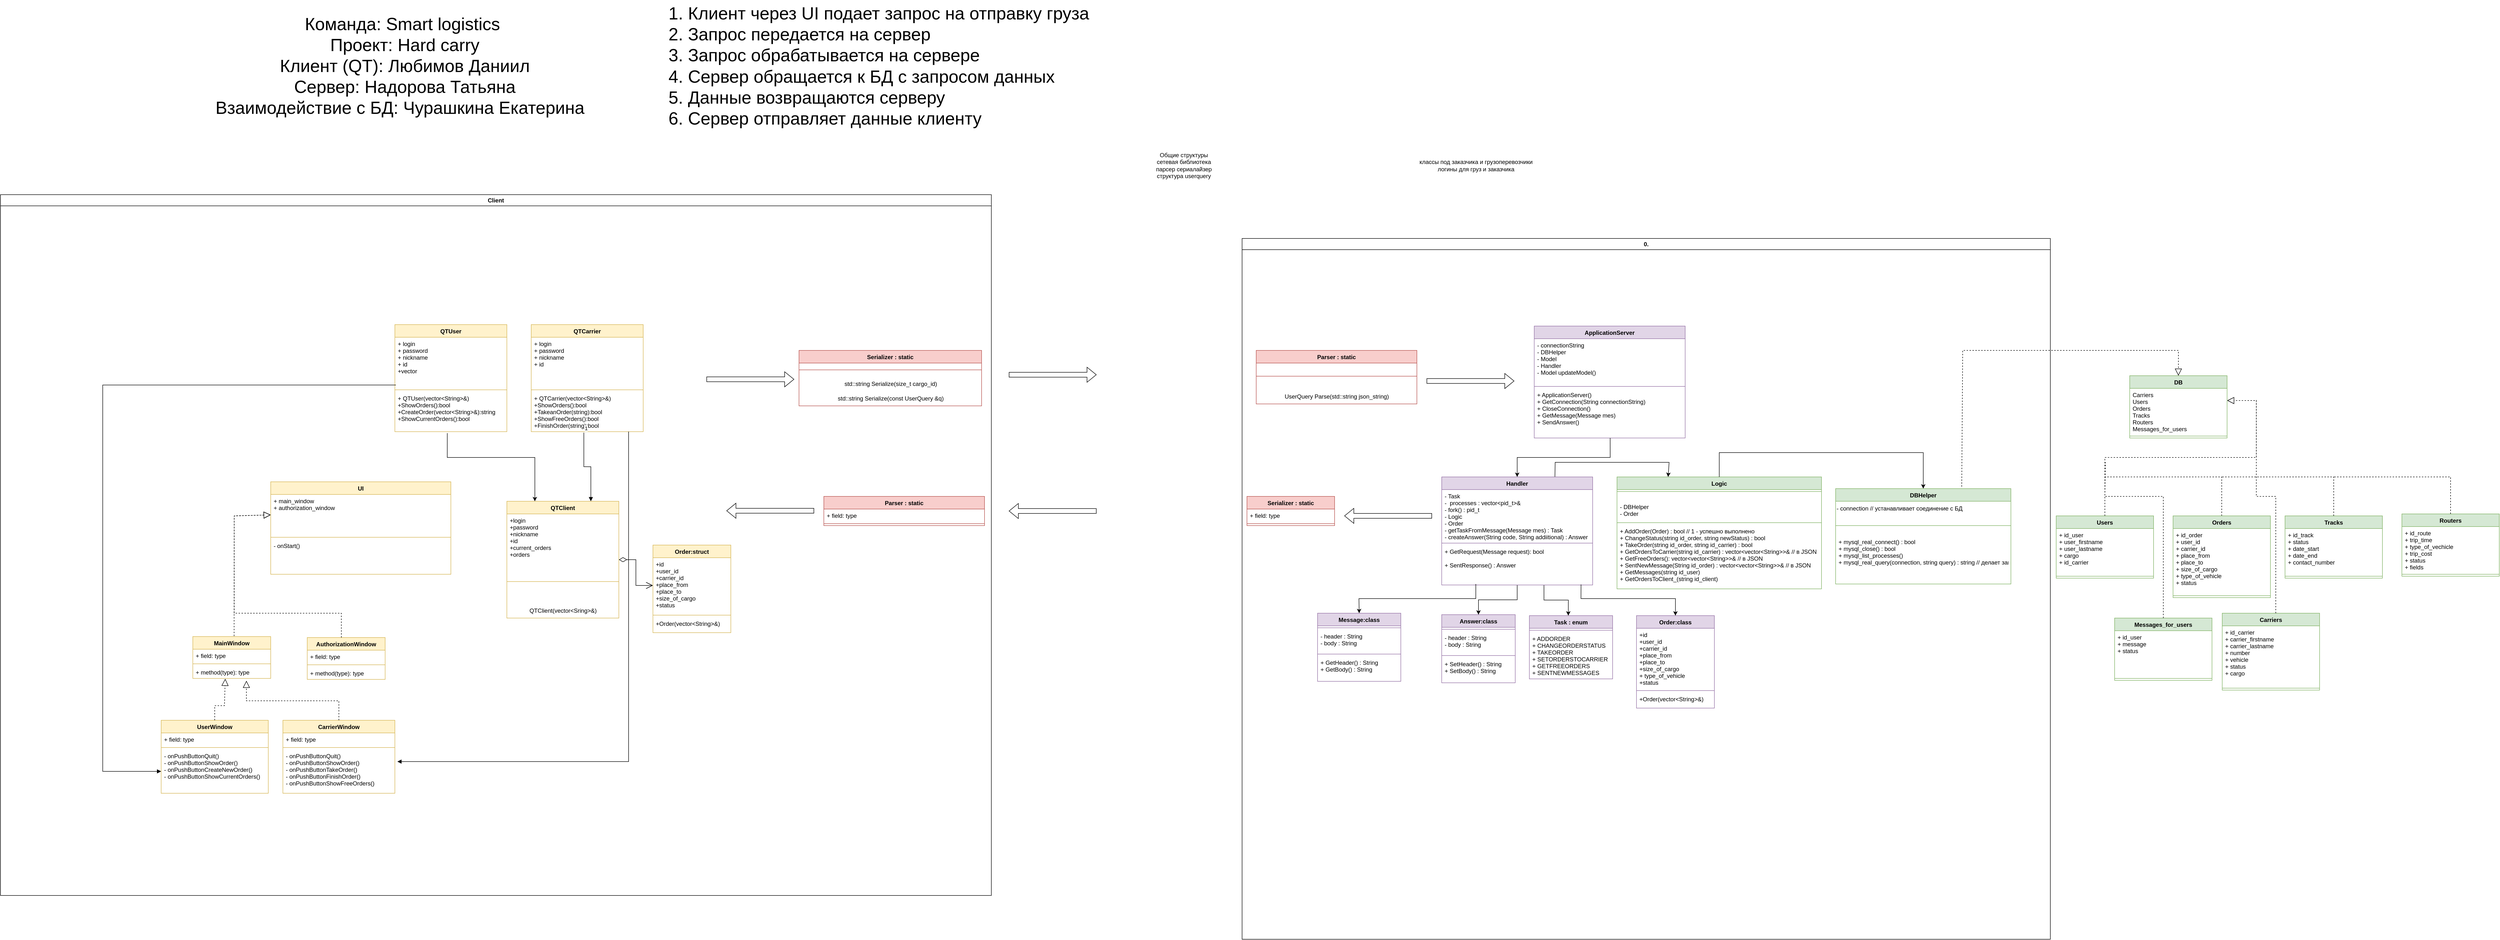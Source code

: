 <mxfile version="20.6.0" type="device"><diagram id="3Em-uCwm1cxGyuUDyQw5" name="Страница 1"><mxGraphModel dx="1348" dy="793" grid="1" gridSize="10" guides="1" tooltips="1" connect="1" arrows="1" fold="1" page="1" pageScale="1" pageWidth="4681" pageHeight="3300" math="0" shadow="0"><root><mxCell id="0"/><mxCell id="1" parent="0"/><mxCell id="DDmmLf9TrV-MXdiI_84k-3" value="Client" style="swimlane;whiteSpace=wrap;html=1;" parent="1" vertex="1"><mxGeometry x="90" y="1490" width="2035" height="1440" as="geometry"/></mxCell><mxCell id="DDmmLf9TrV-MXdiI_84k-41" value="Serializer : static" style="swimlane;fontStyle=1;align=center;verticalAlign=top;childLayout=stackLayout;horizontal=1;startSize=26;horizontalStack=0;resizeParent=1;resizeParentMax=0;resizeLast=0;collapsible=1;marginBottom=0;strokeColor=#b85450;fillColor=#f8cecc;" parent="DDmmLf9TrV-MXdiI_84k-3" vertex="1"><mxGeometry x="1640" y="320" width="375" height="114" as="geometry"/></mxCell><mxCell id="DDmmLf9TrV-MXdiI_84k-43" value="" style="line;strokeWidth=1;fillColor=none;align=left;verticalAlign=middle;spacingTop=-1;spacingLeft=3;spacingRight=3;rotatable=0;labelPosition=right;points=[];portConstraint=eastwest;strokeColor=inherit;" parent="DDmmLf9TrV-MXdiI_84k-41" vertex="1"><mxGeometry y="26" width="375" height="28" as="geometry"/></mxCell><mxCell id="B4XzfvshOYBKb18dKEcr-5" value="std::string Serialize(size_t cargo_id)" style="text;html=1;align=center;verticalAlign=middle;resizable=0;points=[];autosize=1;strokeColor=none;fillColor=none;" parent="DDmmLf9TrV-MXdiI_84k-41" vertex="1"><mxGeometry y="54" width="375" height="30" as="geometry"/></mxCell><mxCell id="B4XzfvshOYBKb18dKEcr-2" value="std::string Serialize(const UserQuery &amp;amp;q)" style="text;html=1;align=center;verticalAlign=middle;resizable=0;points=[];autosize=1;strokeColor=none;fillColor=none;" parent="DDmmLf9TrV-MXdiI_84k-41" vertex="1"><mxGeometry y="84" width="375" height="30" as="geometry"/></mxCell><mxCell id="DDmmLf9TrV-MXdiI_84k-45" value="Parser : static" style="swimlane;fontStyle=1;align=center;verticalAlign=top;childLayout=stackLayout;horizontal=1;startSize=26;horizontalStack=0;resizeParent=1;resizeParentMax=0;resizeLast=0;collapsible=1;marginBottom=0;strokeColor=#b85450;fillColor=#f8cecc;" parent="DDmmLf9TrV-MXdiI_84k-3" vertex="1"><mxGeometry x="1691" y="620" width="330" height="60" as="geometry"/></mxCell><mxCell id="DDmmLf9TrV-MXdiI_84k-46" value="+ field: type" style="text;strokeColor=none;fillColor=none;align=left;verticalAlign=top;spacingLeft=4;spacingRight=4;overflow=hidden;rotatable=0;points=[[0,0.5],[1,0.5]];portConstraint=eastwest;" parent="DDmmLf9TrV-MXdiI_84k-45" vertex="1"><mxGeometry y="26" width="330" height="26" as="geometry"/></mxCell><mxCell id="DDmmLf9TrV-MXdiI_84k-47" value="" style="line;strokeWidth=1;fillColor=none;align=left;verticalAlign=middle;spacingTop=-1;spacingLeft=3;spacingRight=3;rotatable=0;labelPosition=right;points=[];portConstraint=eastwest;strokeColor=inherit;" parent="DDmmLf9TrV-MXdiI_84k-45" vertex="1"><mxGeometry y="52" width="330" height="8" as="geometry"/></mxCell><mxCell id="DDmmLf9TrV-MXdiI_84k-55" value="UI" style="swimlane;fontStyle=1;align=center;verticalAlign=top;childLayout=stackLayout;horizontal=1;startSize=26;horizontalStack=0;resizeParent=1;resizeParentMax=0;resizeLast=0;collapsible=1;marginBottom=0;strokeColor=#d6b656;fillColor=#fff2cc;" parent="DDmmLf9TrV-MXdiI_84k-3" vertex="1"><mxGeometry x="555" y="590" width="370" height="190" as="geometry"/></mxCell><mxCell id="DDmmLf9TrV-MXdiI_84k-56" value="+ main_window&#xA;+ authorization_window" style="text;strokeColor=none;fillColor=none;align=left;verticalAlign=top;spacingLeft=4;spacingRight=4;overflow=hidden;rotatable=0;points=[[0,0.5],[1,0.5]];portConstraint=eastwest;" parent="DDmmLf9TrV-MXdiI_84k-55" vertex="1"><mxGeometry y="26" width="370" height="84" as="geometry"/></mxCell><mxCell id="DDmmLf9TrV-MXdiI_84k-57" value="" style="line;strokeWidth=1;fillColor=none;align=left;verticalAlign=middle;spacingTop=-1;spacingLeft=3;spacingRight=3;rotatable=0;labelPosition=right;points=[];portConstraint=eastwest;strokeColor=inherit;" parent="DDmmLf9TrV-MXdiI_84k-55" vertex="1"><mxGeometry y="110" width="370" height="8" as="geometry"/></mxCell><mxCell id="DDmmLf9TrV-MXdiI_84k-58" value="- onStart()" style="text;strokeColor=none;fillColor=none;align=left;verticalAlign=top;spacingLeft=4;spacingRight=4;overflow=hidden;rotatable=0;points=[[0,0.5],[1,0.5]];portConstraint=eastwest;" parent="DDmmLf9TrV-MXdiI_84k-55" vertex="1"><mxGeometry y="118" width="370" height="72" as="geometry"/></mxCell><mxCell id="DDmmLf9TrV-MXdiI_84k-59" value="MainWindow" style="swimlane;fontStyle=1;align=center;verticalAlign=top;childLayout=stackLayout;horizontal=1;startSize=26;horizontalStack=0;resizeParent=1;resizeParentMax=0;resizeLast=0;collapsible=1;marginBottom=0;strokeColor=#d6b656;fillColor=#fff2cc;" parent="DDmmLf9TrV-MXdiI_84k-3" vertex="1"><mxGeometry x="395" y="908" width="160" height="86" as="geometry"/></mxCell><mxCell id="DDmmLf9TrV-MXdiI_84k-60" value="+ field: type" style="text;strokeColor=none;fillColor=none;align=left;verticalAlign=top;spacingLeft=4;spacingRight=4;overflow=hidden;rotatable=0;points=[[0,0.5],[1,0.5]];portConstraint=eastwest;" parent="DDmmLf9TrV-MXdiI_84k-59" vertex="1"><mxGeometry y="26" width="160" height="26" as="geometry"/></mxCell><mxCell id="DDmmLf9TrV-MXdiI_84k-61" value="" style="line;strokeWidth=1;fillColor=none;align=left;verticalAlign=middle;spacingTop=-1;spacingLeft=3;spacingRight=3;rotatable=0;labelPosition=right;points=[];portConstraint=eastwest;strokeColor=inherit;" parent="DDmmLf9TrV-MXdiI_84k-59" vertex="1"><mxGeometry y="52" width="160" height="8" as="geometry"/></mxCell><mxCell id="DDmmLf9TrV-MXdiI_84k-62" value="+ method(type): type" style="text;strokeColor=none;fillColor=none;align=left;verticalAlign=top;spacingLeft=4;spacingRight=4;overflow=hidden;rotatable=0;points=[[0,0.5],[1,0.5]];portConstraint=eastwest;" parent="DDmmLf9TrV-MXdiI_84k-59" vertex="1"><mxGeometry y="60" width="160" height="26" as="geometry"/></mxCell><mxCell id="DDmmLf9TrV-MXdiI_84k-70" value="AuthorizationWindow" style="swimlane;fontStyle=1;align=center;verticalAlign=top;childLayout=stackLayout;horizontal=1;startSize=26;horizontalStack=0;resizeParent=1;resizeParentMax=0;resizeLast=0;collapsible=1;marginBottom=0;strokeColor=#d6b656;fillColor=#fff2cc;" parent="DDmmLf9TrV-MXdiI_84k-3" vertex="1"><mxGeometry x="630" y="910" width="160" height="86" as="geometry"/></mxCell><mxCell id="DDmmLf9TrV-MXdiI_84k-71" value="+ field: type" style="text;strokeColor=none;fillColor=none;align=left;verticalAlign=top;spacingLeft=4;spacingRight=4;overflow=hidden;rotatable=0;points=[[0,0.5],[1,0.5]];portConstraint=eastwest;" parent="DDmmLf9TrV-MXdiI_84k-70" vertex="1"><mxGeometry y="26" width="160" height="26" as="geometry"/></mxCell><mxCell id="DDmmLf9TrV-MXdiI_84k-72" value="" style="line;strokeWidth=1;fillColor=none;align=left;verticalAlign=middle;spacingTop=-1;spacingLeft=3;spacingRight=3;rotatable=0;labelPosition=right;points=[];portConstraint=eastwest;strokeColor=inherit;" parent="DDmmLf9TrV-MXdiI_84k-70" vertex="1"><mxGeometry y="52" width="160" height="8" as="geometry"/></mxCell><mxCell id="DDmmLf9TrV-MXdiI_84k-73" value="+ method(type): type" style="text;strokeColor=none;fillColor=none;align=left;verticalAlign=top;spacingLeft=4;spacingRight=4;overflow=hidden;rotatable=0;points=[[0,0.5],[1,0.5]];portConstraint=eastwest;" parent="DDmmLf9TrV-MXdiI_84k-70" vertex="1"><mxGeometry y="60" width="160" height="26" as="geometry"/></mxCell><mxCell id="DDmmLf9TrV-MXdiI_84k-75" value="" style="shape=flexArrow;endArrow=classic;html=1;rounded=0;" parent="DDmmLf9TrV-MXdiI_84k-3" edge="1"><mxGeometry width="50" height="50" relative="1" as="geometry"><mxPoint x="1450" y="379.41" as="sourcePoint"/><mxPoint x="1630" y="379.41" as="targetPoint"/></mxGeometry></mxCell><mxCell id="DDmmLf9TrV-MXdiI_84k-77" value="" style="shape=flexArrow;endArrow=classic;html=1;rounded=0;" parent="DDmmLf9TrV-MXdiI_84k-3" edge="1"><mxGeometry width="50" height="50" relative="1" as="geometry"><mxPoint x="1671" y="649.47" as="sourcePoint"/><mxPoint x="1491.0" y="649.47" as="targetPoint"/></mxGeometry></mxCell><mxCell id="DDmmLf9TrV-MXdiI_84k-124" value="" style="endArrow=block;dashed=1;endFill=0;endSize=12;html=1;rounded=0;fontSize=37;exitX=0.53;exitY=-0.011;exitDx=0;exitDy=0;entryX=0;entryY=0.5;entryDx=0;entryDy=0;exitPerimeter=0;" parent="DDmmLf9TrV-MXdiI_84k-3" source="DDmmLf9TrV-MXdiI_84k-59" target="DDmmLf9TrV-MXdiI_84k-56" edge="1"><mxGeometry width="160" relative="1" as="geometry"><mxPoint x="450" y="850" as="sourcePoint"/><mxPoint x="610" y="850" as="targetPoint"/><Array as="points"><mxPoint x="480" y="660"/></Array></mxGeometry></mxCell><mxCell id="DDmmLf9TrV-MXdiI_84k-125" value="" style="endArrow=block;dashed=1;endFill=0;endSize=12;html=1;rounded=0;fontSize=37;exitX=0.438;exitY=0;exitDx=0;exitDy=0;entryX=0;entryY=0.5;entryDx=0;entryDy=0;exitPerimeter=0;" parent="DDmmLf9TrV-MXdiI_84k-3" source="DDmmLf9TrV-MXdiI_84k-70" target="DDmmLf9TrV-MXdiI_84k-56" edge="1"><mxGeometry width="160" relative="1" as="geometry"><mxPoint x="690" y="890" as="sourcePoint"/><mxPoint x="550" y="640" as="targetPoint"/><Array as="points"><mxPoint x="700" y="860"/><mxPoint x="480" y="860"/><mxPoint x="480" y="660"/></Array></mxGeometry></mxCell><mxCell id="Ba4Oi_k4B0D8KIoH9NML-5" value="Order:struct" style="swimlane;fontStyle=1;align=center;verticalAlign=top;childLayout=stackLayout;horizontal=1;startSize=26;horizontalStack=0;resizeParent=1;resizeParentMax=0;resizeLast=0;collapsible=1;marginBottom=0;fillColor=#fff2cc;strokeColor=#d6b656;" parent="DDmmLf9TrV-MXdiI_84k-3" vertex="1"><mxGeometry x="1340" y="720" width="160" height="180" as="geometry"/></mxCell><mxCell id="Ba4Oi_k4B0D8KIoH9NML-6" value="+id&#xA;+user_id&#xA;+carrier_id&#xA;+place_from&#xA;+place_to&#xA;+size_of_cargo&#xA;+status" style="text;strokeColor=none;fillColor=none;align=left;verticalAlign=top;spacingLeft=4;spacingRight=4;overflow=hidden;rotatable=0;points=[[0,0.5],[1,0.5]];portConstraint=eastwest;" parent="Ba4Oi_k4B0D8KIoH9NML-5" vertex="1"><mxGeometry y="26" width="160" height="114" as="geometry"/></mxCell><mxCell id="Ba4Oi_k4B0D8KIoH9NML-7" value="" style="line;strokeWidth=1;fillColor=none;align=left;verticalAlign=middle;spacingTop=-1;spacingLeft=3;spacingRight=3;rotatable=0;labelPosition=right;points=[];portConstraint=eastwest;strokeColor=inherit;" parent="Ba4Oi_k4B0D8KIoH9NML-5" vertex="1"><mxGeometry y="140" width="160" height="8" as="geometry"/></mxCell><mxCell id="Ba4Oi_k4B0D8KIoH9NML-8" value="+Order(vector&lt;String&gt;&amp;)" style="text;strokeColor=none;fillColor=none;align=left;verticalAlign=top;spacingLeft=4;spacingRight=4;overflow=hidden;rotatable=0;points=[[0,0.5],[1,0.5]];portConstraint=eastwest;" parent="Ba4Oi_k4B0D8KIoH9NML-5" vertex="1"><mxGeometry y="148" width="160" height="32" as="geometry"/></mxCell><mxCell id="Ba4Oi_k4B0D8KIoH9NML-39" value="QTUser" style="swimlane;fontStyle=1;align=center;verticalAlign=top;childLayout=stackLayout;horizontal=1;startSize=26;horizontalStack=0;resizeParent=1;resizeParentMax=0;resizeLast=0;collapsible=1;marginBottom=0;fillColor=#fff2cc;strokeColor=#d6b656;" parent="DDmmLf9TrV-MXdiI_84k-3" vertex="1"><mxGeometry x="810" y="267" width="230" height="220" as="geometry"/></mxCell><mxCell id="Ba4Oi_k4B0D8KIoH9NML-40" value="+ login&#xA;+ password&#xA;+ nickname&#xA;+ id&#xA;+vector" style="text;strokeColor=none;fillColor=none;align=left;verticalAlign=top;spacingLeft=4;spacingRight=4;overflow=hidden;rotatable=0;points=[[0,0.5],[1,0.5]];portConstraint=eastwest;" parent="Ba4Oi_k4B0D8KIoH9NML-39" vertex="1"><mxGeometry y="26" width="230" height="104" as="geometry"/></mxCell><mxCell id="Ba4Oi_k4B0D8KIoH9NML-41" value="" style="line;strokeWidth=1;fillColor=none;align=left;verticalAlign=middle;spacingTop=-1;spacingLeft=3;spacingRight=3;rotatable=0;labelPosition=right;points=[];portConstraint=eastwest;strokeColor=inherit;" parent="Ba4Oi_k4B0D8KIoH9NML-39" vertex="1"><mxGeometry y="130" width="230" height="8" as="geometry"/></mxCell><mxCell id="Ba4Oi_k4B0D8KIoH9NML-42" value="+ QTUser(vector&lt;String&gt;&amp;)&#xA;+ShowOrders():bool&#xA;+CreateOrder(vector&lt;String&gt;&amp;):string&#xA;+ShowCurrentOrders():bool" style="text;strokeColor=none;fillColor=none;align=left;verticalAlign=top;spacingLeft=4;spacingRight=4;overflow=hidden;rotatable=0;points=[[0,0.5],[1,0.5]];portConstraint=eastwest;" parent="Ba4Oi_k4B0D8KIoH9NML-39" vertex="1"><mxGeometry y="138" width="230" height="82" as="geometry"/></mxCell><mxCell id="Ba4Oi_k4B0D8KIoH9NML-43" value="QTCarrier" style="swimlane;fontStyle=1;align=center;verticalAlign=top;childLayout=stackLayout;horizontal=1;startSize=26;horizontalStack=0;resizeParent=1;resizeParentMax=0;resizeLast=0;collapsible=1;marginBottom=0;fillColor=#fff2cc;strokeColor=#d6b656;" parent="DDmmLf9TrV-MXdiI_84k-3" vertex="1"><mxGeometry x="1090" y="267" width="230" height="220" as="geometry"/></mxCell><mxCell id="Ba4Oi_k4B0D8KIoH9NML-44" value="+ login&#xA;+ password&#xA;+ nickname&#xA;+ id" style="text;strokeColor=none;fillColor=none;align=left;verticalAlign=top;spacingLeft=4;spacingRight=4;overflow=hidden;rotatable=0;points=[[0,0.5],[1,0.5]];portConstraint=eastwest;" parent="Ba4Oi_k4B0D8KIoH9NML-43" vertex="1"><mxGeometry y="26" width="230" height="104" as="geometry"/></mxCell><mxCell id="Ba4Oi_k4B0D8KIoH9NML-45" value="" style="line;strokeWidth=1;fillColor=none;align=left;verticalAlign=middle;spacingTop=-1;spacingLeft=3;spacingRight=3;rotatable=0;labelPosition=right;points=[];portConstraint=eastwest;strokeColor=inherit;" parent="Ba4Oi_k4B0D8KIoH9NML-43" vertex="1"><mxGeometry y="130" width="230" height="8" as="geometry"/></mxCell><mxCell id="Ba4Oi_k4B0D8KIoH9NML-46" value="+ QTCarrier(vector&lt;String&gt;&amp;)&#xA;+ShowOrders():bool&#xA;+TakeanOrder(string):bool&#xA;+ShowFreeOrders():bool&#xA;+FinishOrder(string):bool" style="text;strokeColor=none;fillColor=none;align=left;verticalAlign=top;spacingLeft=4;spacingRight=4;overflow=hidden;rotatable=0;points=[[0,0.5],[1,0.5]];portConstraint=eastwest;" parent="Ba4Oi_k4B0D8KIoH9NML-43" vertex="1"><mxGeometry y="138" width="230" height="82" as="geometry"/></mxCell><mxCell id="DDmmLf9TrV-MXdiI_84k-66" value="UserWindow" style="swimlane;fontStyle=1;align=center;verticalAlign=top;childLayout=stackLayout;horizontal=1;startSize=26;horizontalStack=0;resizeParent=1;resizeParentMax=0;resizeLast=0;collapsible=1;marginBottom=0;strokeColor=#d6b656;fillColor=#fff2cc;" parent="DDmmLf9TrV-MXdiI_84k-3" vertex="1"><mxGeometry x="330" y="1080" width="220" height="150" as="geometry"/></mxCell><mxCell id="DDmmLf9TrV-MXdiI_84k-67" value="+ field: type" style="text;strokeColor=none;fillColor=none;align=left;verticalAlign=top;spacingLeft=4;spacingRight=4;overflow=hidden;rotatable=0;points=[[0,0.5],[1,0.5]];portConstraint=eastwest;" parent="DDmmLf9TrV-MXdiI_84k-66" vertex="1"><mxGeometry y="26" width="220" height="26" as="geometry"/></mxCell><mxCell id="DDmmLf9TrV-MXdiI_84k-68" value="" style="line;strokeWidth=1;fillColor=none;align=left;verticalAlign=middle;spacingTop=-1;spacingLeft=3;spacingRight=3;rotatable=0;labelPosition=right;points=[];portConstraint=eastwest;strokeColor=inherit;" parent="DDmmLf9TrV-MXdiI_84k-66" vertex="1"><mxGeometry y="52" width="220" height="8" as="geometry"/></mxCell><mxCell id="DDmmLf9TrV-MXdiI_84k-69" value="- onPushButtonQuit()&#xA;- onPushButtonShowOrder()&#xA;- onPushButtonCreateNewOrder()&#xA;- onPushButtonShowCurrentOrders()" style="text;strokeColor=none;fillColor=none;align=left;verticalAlign=top;spacingLeft=4;spacingRight=4;overflow=hidden;rotatable=0;points=[[0,0.5],[1,0.5]];portConstraint=eastwest;" parent="DDmmLf9TrV-MXdiI_84k-66" vertex="1"><mxGeometry y="60" width="220" height="90" as="geometry"/></mxCell><mxCell id="Ba4Oi_k4B0D8KIoH9NML-48" value="CarrierWindow" style="swimlane;fontStyle=1;align=center;verticalAlign=top;childLayout=stackLayout;horizontal=1;startSize=26;horizontalStack=0;resizeParent=1;resizeParentMax=0;resizeLast=0;collapsible=1;marginBottom=0;strokeColor=#d6b656;fillColor=#fff2cc;" parent="DDmmLf9TrV-MXdiI_84k-3" vertex="1"><mxGeometry x="580" y="1080" width="230" height="150" as="geometry"/></mxCell><mxCell id="Ba4Oi_k4B0D8KIoH9NML-49" value="+ field: type" style="text;strokeColor=none;fillColor=none;align=left;verticalAlign=top;spacingLeft=4;spacingRight=4;overflow=hidden;rotatable=0;points=[[0,0.5],[1,0.5]];portConstraint=eastwest;" parent="Ba4Oi_k4B0D8KIoH9NML-48" vertex="1"><mxGeometry y="26" width="230" height="26" as="geometry"/></mxCell><mxCell id="Ba4Oi_k4B0D8KIoH9NML-50" value="" style="line;strokeWidth=1;fillColor=none;align=left;verticalAlign=middle;spacingTop=-1;spacingLeft=3;spacingRight=3;rotatable=0;labelPosition=right;points=[];portConstraint=eastwest;strokeColor=inherit;" parent="Ba4Oi_k4B0D8KIoH9NML-48" vertex="1"><mxGeometry y="52" width="230" height="8" as="geometry"/></mxCell><mxCell id="Ba4Oi_k4B0D8KIoH9NML-51" value="- onPushButtonQuit()&#xA;- onPushButtonShowOrder()&#xA;- onPushButtonTakeOrder()&#xA;- onPushButtonFinishOrder()&#xA;- onPushButtonShowFreeOrders()" style="text;strokeColor=none;fillColor=none;align=left;verticalAlign=top;spacingLeft=4;spacingRight=4;overflow=hidden;rotatable=0;points=[[0,0.5],[1,0.5]];portConstraint=eastwest;" parent="Ba4Oi_k4B0D8KIoH9NML-48" vertex="1"><mxGeometry y="60" width="230" height="90" as="geometry"/></mxCell><mxCell id="Ba4Oi_k4B0D8KIoH9NML-1" value="QTClient" style="swimlane;fontStyle=1;align=center;verticalAlign=top;childLayout=stackLayout;horizontal=1;startSize=26;horizontalStack=0;resizeParent=1;resizeParentMax=0;resizeLast=0;collapsible=1;marginBottom=0;fillColor=#fff2cc;strokeColor=#d6b656;" parent="DDmmLf9TrV-MXdiI_84k-3" vertex="1"><mxGeometry x="1040" y="630" width="230" height="240" as="geometry"/></mxCell><mxCell id="Ba4Oi_k4B0D8KIoH9NML-2" value="+login&#xA;+password&#xA;+nickname&#xA;+id&#xA;+current_orders&#xA;+orders" style="text;strokeColor=none;fillColor=none;align=left;verticalAlign=top;spacingLeft=4;spacingRight=4;overflow=hidden;rotatable=0;points=[[0,0.5],[1,0.5]];portConstraint=eastwest;" parent="Ba4Oi_k4B0D8KIoH9NML-1" vertex="1"><mxGeometry y="26" width="230" height="94" as="geometry"/></mxCell><mxCell id="Ba4Oi_k4B0D8KIoH9NML-3" value="" style="line;strokeWidth=1;fillColor=none;align=left;verticalAlign=middle;spacingTop=-1;spacingLeft=3;spacingRight=3;rotatable=0;labelPosition=right;points=[];portConstraint=eastwest;strokeColor=inherit;" parent="Ba4Oi_k4B0D8KIoH9NML-1" vertex="1"><mxGeometry y="120" width="230" height="90" as="geometry"/></mxCell><mxCell id="Ba4Oi_k4B0D8KIoH9NML-10" value="QTClient(vector&amp;lt;Sring&amp;gt;&amp;amp;)" style="text;html=1;align=center;verticalAlign=middle;resizable=0;points=[];autosize=1;strokeColor=none;fillColor=none;" parent="Ba4Oi_k4B0D8KIoH9NML-1" vertex="1"><mxGeometry y="210" width="230" height="30" as="geometry"/></mxCell><mxCell id="Ba4Oi_k4B0D8KIoH9NML-53" value="" style="endArrow=block;dashed=1;endFill=0;endSize=12;html=1;rounded=0;exitX=0.5;exitY=0;exitDx=0;exitDy=0;entryX=0.688;entryY=1.183;entryDx=0;entryDy=0;entryPerimeter=0;" parent="DDmmLf9TrV-MXdiI_84k-3" source="Ba4Oi_k4B0D8KIoH9NML-48" target="DDmmLf9TrV-MXdiI_84k-62" edge="1"><mxGeometry width="160" relative="1" as="geometry"><mxPoint x="790" y="940" as="sourcePoint"/><mxPoint x="440" y="1040" as="targetPoint"/><Array as="points"><mxPoint x="695" y="1040"/><mxPoint x="505" y="1040"/></Array></mxGeometry></mxCell><mxCell id="Ba4Oi_k4B0D8KIoH9NML-58" style="edgeStyle=orthogonalEdgeStyle;rounded=0;orthogonalLoop=1;jettySize=auto;html=1;entryX=0.25;entryY=0;entryDx=0;entryDy=0;exitX=0.468;exitY=1.036;exitDx=0;exitDy=0;exitPerimeter=0;" parent="DDmmLf9TrV-MXdiI_84k-3" source="Ba4Oi_k4B0D8KIoH9NML-42" target="Ba4Oi_k4B0D8KIoH9NML-1" edge="1"><mxGeometry relative="1" as="geometry"><Array as="points"><mxPoint x="918" y="540"/><mxPoint x="1098" y="540"/></Array></mxGeometry></mxCell><mxCell id="Ba4Oi_k4B0D8KIoH9NML-56" value="" style="endArrow=block;endFill=1;html=1;edgeStyle=orthogonalEdgeStyle;align=left;verticalAlign=top;rounded=0;exitX=0.47;exitY=1.024;exitDx=0;exitDy=0;exitPerimeter=0;entryX=0.75;entryY=0;entryDx=0;entryDy=0;" parent="DDmmLf9TrV-MXdiI_84k-3" source="Ba4Oi_k4B0D8KIoH9NML-46" target="Ba4Oi_k4B0D8KIoH9NML-1" edge="1"><mxGeometry x="-1" relative="1" as="geometry"><mxPoint x="1210" y="550" as="sourcePoint"/><mxPoint x="1370" y="550" as="targetPoint"/><Array as="points"><mxPoint x="1198" y="559"/><mxPoint x="1212" y="559"/></Array></mxGeometry></mxCell><mxCell id="Ba4Oi_k4B0D8KIoH9NML-57" value="1" style="edgeLabel;resizable=0;html=1;align=left;verticalAlign=bottom;" parent="Ba4Oi_k4B0D8KIoH9NML-56" connectable="0" vertex="1"><mxGeometry x="-1" relative="1" as="geometry"/></mxCell><mxCell id="Ba4Oi_k4B0D8KIoH9NML-59" value="" style="endArrow=open;html=1;endSize=12;startArrow=diamondThin;startSize=14;startFill=0;edgeStyle=orthogonalEdgeStyle;align=left;verticalAlign=bottom;rounded=0;exitX=1;exitY=0.5;exitDx=0;exitDy=0;entryX=0;entryY=0.5;entryDx=0;entryDy=0;" parent="DDmmLf9TrV-MXdiI_84k-3" source="Ba4Oi_k4B0D8KIoH9NML-1" target="Ba4Oi_k4B0D8KIoH9NML-6" edge="1"><mxGeometry x="-1" y="3" relative="1" as="geometry"><mxPoint x="870" y="870" as="sourcePoint"/><mxPoint x="1030" y="870" as="targetPoint"/></mxGeometry></mxCell><mxCell id="Ba4Oi_k4B0D8KIoH9NML-52" value="" style="endArrow=block;dashed=1;endFill=0;endSize=12;html=1;rounded=0;exitX=0.5;exitY=0;exitDx=0;exitDy=0;entryX=0.416;entryY=1.028;entryDx=0;entryDy=0;entryPerimeter=0;" parent="DDmmLf9TrV-MXdiI_84k-3" source="DDmmLf9TrV-MXdiI_84k-66" target="DDmmLf9TrV-MXdiI_84k-62" edge="1"><mxGeometry width="160" relative="1" as="geometry"><mxPoint x="780" y="1010" as="sourcePoint"/><mxPoint x="430" y="1070" as="targetPoint"/><Array as="points"><mxPoint x="440" y="1050"/><mxPoint x="460" y="1050"/></Array></mxGeometry></mxCell><mxCell id="Ba4Oi_k4B0D8KIoH9NML-64" value="" style="endArrow=block;endFill=1;html=1;edgeStyle=orthogonalEdgeStyle;align=left;verticalAlign=top;rounded=0;exitX=0.009;exitY=0.943;exitDx=0;exitDy=0;exitPerimeter=0;entryX=0;entryY=0.5;entryDx=0;entryDy=0;" parent="DDmmLf9TrV-MXdiI_84k-3" source="Ba4Oi_k4B0D8KIoH9NML-40" target="DDmmLf9TrV-MXdiI_84k-69" edge="1"><mxGeometry x="-1" relative="1" as="geometry"><mxPoint x="800" y="780" as="sourcePoint"/><mxPoint x="960" y="780" as="targetPoint"/><Array as="points"><mxPoint x="210" y="391"/><mxPoint x="210" y="1185"/></Array></mxGeometry></mxCell><mxCell id="Ba4Oi_k4B0D8KIoH9NML-68" value="" style="endArrow=block;endFill=1;html=1;edgeStyle=orthogonalEdgeStyle;align=left;verticalAlign=top;rounded=0;entryX=1.022;entryY=0.277;entryDx=0;entryDy=0;entryPerimeter=0;" parent="DDmmLf9TrV-MXdiI_84k-3" source="Ba4Oi_k4B0D8KIoH9NML-46" target="Ba4Oi_k4B0D8KIoH9NML-51" edge="1"><mxGeometry x="-1" relative="1" as="geometry"><mxPoint x="800" y="780" as="sourcePoint"/><mxPoint x="960" y="780" as="targetPoint"/><Array as="points"><mxPoint x="1290" y="1165"/></Array></mxGeometry></mxCell><mxCell id="DDmmLf9TrV-MXdiI_84k-12" value="" style="shape=flexArrow;endArrow=classic;html=1;rounded=0;" parent="1" edge="1"><mxGeometry width="50" height="50" relative="1" as="geometry"><mxPoint x="2161" y="1860" as="sourcePoint"/><mxPoint x="2341" y="1860" as="targetPoint"/></mxGeometry></mxCell><mxCell id="DDmmLf9TrV-MXdiI_84k-13" value="" style="shape=flexArrow;endArrow=classic;html=1;rounded=0;" parent="1" edge="1"><mxGeometry width="50" height="50" relative="1" as="geometry"><mxPoint x="2341.0" y="2140" as="sourcePoint"/><mxPoint x="2161" y="2140" as="targetPoint"/></mxGeometry></mxCell><mxCell id="DDmmLf9TrV-MXdiI_84k-78" value="&lt;div style=&quot;&quot;&gt;&lt;span style=&quot;background-color: initial;&quot;&gt;&lt;font style=&quot;font-size: 36px;&quot;&gt;Команда: Smart logistics&amp;nbsp;&lt;/font&gt;&lt;/span&gt;&lt;/div&gt;&lt;div style=&quot;&quot;&gt;&lt;span style=&quot;background-color: initial;&quot;&gt;&lt;font style=&quot;font-size: 36px;&quot;&gt;Проект: Hard carry&lt;/font&gt;&lt;/span&gt;&lt;/div&gt;&lt;div style=&quot;&quot;&gt;&lt;span style=&quot;background-color: initial;&quot;&gt;&lt;font style=&quot;font-size: 36px;&quot;&gt;Клиент (QT): Любимов Даниил&lt;/font&gt;&lt;/span&gt;&lt;/div&gt;&lt;div style=&quot;&quot;&gt;&lt;span style=&quot;background-color: initial;&quot;&gt;&lt;font style=&quot;font-size: 36px;&quot;&gt;Сервер: Надорова Татьяна&lt;/font&gt;&lt;/span&gt;&lt;/div&gt;&lt;div style=&quot;&quot;&gt;&lt;span style=&quot;background-color: initial;&quot;&gt;&lt;font style=&quot;font-size: 36px;&quot;&gt;Взаимодействие с БД: Чурашкина Екатерина&amp;nbsp;&amp;nbsp;&lt;/font&gt;&lt;/span&gt;&lt;/div&gt;" style="text;html=1;align=center;verticalAlign=middle;resizable=0;points=[];autosize=1;strokeColor=none;fillColor=none;" parent="1" vertex="1"><mxGeometry x="520" y="1110" width="800" height="230" as="geometry"/></mxCell><mxCell id="DDmmLf9TrV-MXdiI_84k-79" value="1. Клиент через UI подает запрос на отправку груза&lt;br&gt;2. Запрос передается на сервер&lt;br&gt;3. Запрос обрабатывается на сервере&lt;br&gt;4. Сервер обращается к БД с запросом данных&lt;br&gt;5. Данные возвращаются серверу&lt;br&gt;6. Сервер отправляет данные клиенту&lt;br&gt;" style="text;html=1;align=left;verticalAlign=middle;resizable=0;points=[];autosize=1;strokeColor=none;fillColor=none;fontSize=36;" parent="1" vertex="1"><mxGeometry x="1460" y="1090" width="890" height="270" as="geometry"/></mxCell><mxCell id="DDmmLf9TrV-MXdiI_84k-105" value="" style="endArrow=none;dashed=1;endFill=0;endSize=12;html=1;rounded=0;fontSize=37;exitX=0.5;exitY=0;exitDx=0;exitDy=0;" parent="1" source="DDmmLf9TrV-MXdiI_84k-91" edge="1"><mxGeometry width="160" relative="1" as="geometry"><mxPoint x="4452" y="2210" as="sourcePoint"/><mxPoint x="4412" y="2070" as="targetPoint"/><Array as="points"><mxPoint x="4652" y="2070"/></Array></mxGeometry></mxCell><mxCell id="DDmmLf9TrV-MXdiI_84k-91" value="Orders" style="swimlane;fontStyle=1;align=center;verticalAlign=top;childLayout=stackLayout;horizontal=1;startSize=26;horizontalStack=0;resizeParent=1;resizeParentMax=0;resizeLast=0;collapsible=1;marginBottom=0;strokeColor=#82b366;fillColor=#d5e8d4;" parent="1" vertex="1"><mxGeometry x="4552" y="2150" width="200" height="168" as="geometry"/></mxCell><mxCell id="DDmmLf9TrV-MXdiI_84k-92" value="+ id_order&#xA;+ user_id&#xA;+ carrier_id&#xA;+ place_from&#xA;+ place_to&#xA;+ size_of_cargo&#xA;+ type_of_vehicle&#xA;+ status" style="text;strokeColor=none;fillColor=none;align=left;verticalAlign=top;spacingLeft=4;spacingRight=4;overflow=hidden;rotatable=0;points=[[0,0.5],[1,0.5]];portConstraint=eastwest;" parent="DDmmLf9TrV-MXdiI_84k-91" vertex="1"><mxGeometry y="26" width="200" height="134" as="geometry"/></mxCell><mxCell id="DDmmLf9TrV-MXdiI_84k-93" value="" style="line;strokeWidth=1;fillColor=none;align=left;verticalAlign=middle;spacingTop=-1;spacingLeft=3;spacingRight=3;rotatable=0;labelPosition=right;points=[];portConstraint=eastwest;strokeColor=inherit;" parent="DDmmLf9TrV-MXdiI_84k-91" vertex="1"><mxGeometry y="160" width="200" height="8" as="geometry"/></mxCell><mxCell id="DDmmLf9TrV-MXdiI_84k-118" value="Users" style="swimlane;fontStyle=1;align=center;verticalAlign=top;childLayout=stackLayout;horizontal=1;startSize=26;horizontalStack=0;resizeParent=1;resizeParentMax=0;resizeLast=0;collapsible=1;marginBottom=0;strokeColor=#82b366;fillColor=#d5e8d4;" parent="1" vertex="1"><mxGeometry x="4312" y="2150" width="200" height="128" as="geometry"/></mxCell><mxCell id="DDmmLf9TrV-MXdiI_84k-119" value="+ id_user&#xA;+ user_firstname&#xA;+ user_lastname&#xA;+ cargo&#xA;+ id_carrier" style="text;strokeColor=none;fillColor=none;align=left;verticalAlign=top;spacingLeft=4;spacingRight=4;overflow=hidden;rotatable=0;points=[[0,0.5],[1,0.5]];portConstraint=eastwest;" parent="DDmmLf9TrV-MXdiI_84k-118" vertex="1"><mxGeometry y="26" width="200" height="94" as="geometry"/></mxCell><mxCell id="DDmmLf9TrV-MXdiI_84k-120" value="" style="line;strokeWidth=1;fillColor=none;align=left;verticalAlign=middle;spacingTop=-1;spacingLeft=3;spacingRight=3;rotatable=0;labelPosition=right;points=[];portConstraint=eastwest;strokeColor=inherit;" parent="DDmmLf9TrV-MXdiI_84k-118" vertex="1"><mxGeometry y="120" width="200" height="8" as="geometry"/></mxCell><mxCell id="DDmmLf9TrV-MXdiI_84k-122" value="" style="endArrow=none;dashed=1;endFill=0;endSize=12;html=1;rounded=0;fontSize=37;exitX=0.5;exitY=0;exitDx=0;exitDy=0;" parent="1" source="DDmmLf9TrV-MXdiI_84k-118" edge="1"><mxGeometry width="160" relative="1" as="geometry"><mxPoint x="4942" y="2290" as="sourcePoint"/><mxPoint x="4723" y="1910" as="targetPoint"/><Array as="points"><mxPoint x="4412" y="2030"/><mxPoint x="4723" y="2030"/><mxPoint x="4723" y="1910"/></Array></mxGeometry></mxCell><mxCell id="MhGGvnPL9tNHq2waXS91-7" value="&lt;span style=&quot;color: rgba(0, 0, 0, 0); font-family: monospace; font-size: 0px; text-align: start; background-color: rgb(248, 249, 250);&quot;&gt;%3CmxGraphModel%3E%3Croot%3E%3CmxCell%20id%3D%220%22%2F%3E%3CmxCell%20id%3D%221%22%20parent%3D%220%22%2F%3E%3CmxCell%20id%3D%222%22%20value%3D%22Users%22%20style%3D%22swimlane%3BfontStyle%3D1%3Balign%3Dcenter%3BverticalAlign%3Dtop%3BchildLayout%3DstackLayout%3Bhorizontal%3D1%3BstartSize%3D26%3BhorizontalStack%3D0%3BresizeParent%3D1%3BresizeParentMax%3D0%3BresizeLast%3D0%3Bcollapsible%3D1%3BmarginBottom%3D0%3BstrokeColor%3D%2382b366%3BfillColor%3D%23d5e8d4%3B%22%20vertex%3D%221%22%20parent%3D%221%22%3E%3CmxGeometry%20x%3D%223850%22%20y%3D%222150%22%20width%3D%22200%22%20height%3D%22128%22%20as%3D%22geometry%22%2F%3E%3C%2FmxCell%3E%3CmxCell%20id%3D%223%22%20value%3D%22%2B%20id_user%26%2310%3B%2B%20user_firstname%26%2310%3B%2B%20user_lastname%26%2310%3B%2B%20cargo%26%2310%3B%2B%20id_carrier%22%20style%3D%22text%3BstrokeColor%3Dnone%3BfillColor%3Dnone%3Balign%3Dleft%3BverticalAlign%3Dtop%3BspacingLeft%3D4%3BspacingRight%3D4%3Boverflow%3Dhidden%3Brotatable%3D0%3Bpoints%3D%5B%5B0%2C0.5%5D%2C%5B1%2C0.5%5D%5D%3BportConstraint%3Deastwest%3B%22%20vertex%3D%221%22%20parent%3D%222%22%3E%3CmxGeometry%20y%3D%2226%22%20width%3D%22200%22%20height%3D%2294%22%20as%3D%22geometry%22%2F%3E%3C%2FmxCell%3E%3CmxCell%20id%3D%224%22%20value%3D%22%22%20style%3D%22line%3BstrokeWidth%3D1%3BfillColor%3Dnone%3Balign%3Dleft%3BverticalAlign%3Dmiddle%3BspacingTop%3D-1%3BspacingLeft%3D3%3BspacingRight%3D3%3Brotatable%3D0%3BlabelPosition%3Dright%3Bpoints%3D%5B%5D%3BportConstraint%3Deastwest%3BstrokeColor%3Dinherit%3B%22%20vertex%3D%221%22%20parent%3D%222%22%3E%3CmxGeometry%20y%3D%22120%22%20width%3D%22200%22%20height%3D%228%22%20as%3D%22geometry%22%2F%3E%3C%2FmxCell%3E%3C%2Froot%3E%3C%2FmxGraphModel%3E&lt;/span&gt;" style="edgeLabel;html=1;align=center;verticalAlign=middle;resizable=0;points=[];" parent="DDmmLf9TrV-MXdiI_84k-122" connectable="0" vertex="1"><mxGeometry x="-0.603" y="2" relative="1" as="geometry"><mxPoint as="offset"/></mxGeometry></mxCell><mxCell id="xYBH4E-LSeMjSys0Jyrl-2" value="Общие структуры&lt;br&gt;сетевая библиотека&lt;br&gt;парсер сериалайзер&lt;br&gt;структура userquery" style="text;html=1;align=center;verticalAlign=middle;resizable=0;points=[];autosize=1;strokeColor=none;fillColor=none;" parent="1" vertex="1"><mxGeometry x="2450" y="1395" width="140" height="70" as="geometry"/></mxCell><mxCell id="xYBH4E-LSeMjSys0Jyrl-3" value="классы под заказчика и грузоперевозчики&lt;br&gt;логины для груз и заказчика&lt;br&gt;" style="text;html=1;align=center;verticalAlign=middle;resizable=0;points=[];autosize=1;strokeColor=none;fillColor=none;" parent="1" vertex="1"><mxGeometry x="2990" y="1410" width="260" height="40" as="geometry"/></mxCell><mxCell id="PFF7TWSAXomkvGhouB5G-3" value="Tracks" style="swimlane;fontStyle=1;align=center;verticalAlign=top;childLayout=stackLayout;horizontal=1;startSize=26;horizontalStack=0;resizeParent=1;resizeParentMax=0;resizeLast=0;collapsible=1;marginBottom=0;strokeColor=#82b366;fillColor=#d5e8d4;" parent="1" vertex="1"><mxGeometry x="4782" y="2150" width="200" height="128" as="geometry"/></mxCell><mxCell id="PFF7TWSAXomkvGhouB5G-4" value="+ id_track&#xA;+ status&#xA;+ date_start&#xA;+ date_end&#xA;+ contact_number&#xA;&#xA;" style="text;strokeColor=none;fillColor=none;align=left;verticalAlign=top;spacingLeft=4;spacingRight=4;overflow=hidden;rotatable=0;points=[[0,0.5],[1,0.5]];portConstraint=eastwest;" parent="PFF7TWSAXomkvGhouB5G-3" vertex="1"><mxGeometry y="26" width="200" height="94" as="geometry"/></mxCell><mxCell id="PFF7TWSAXomkvGhouB5G-5" value="" style="line;strokeWidth=1;fillColor=none;align=left;verticalAlign=middle;spacingTop=-1;spacingLeft=3;spacingRight=3;rotatable=0;labelPosition=right;points=[];portConstraint=eastwest;strokeColor=inherit;" parent="PFF7TWSAXomkvGhouB5G-3" vertex="1"><mxGeometry y="120" width="200" height="8" as="geometry"/></mxCell><mxCell id="PFF7TWSAXomkvGhouB5G-6" value="" style="endArrow=none;dashed=1;endFill=0;endSize=12;html=1;rounded=0;fontSize=37;exitX=0.5;exitY=0;exitDx=0;exitDy=0;" parent="1" source="PFF7TWSAXomkvGhouB5G-3" edge="1"><mxGeometry width="160" relative="1" as="geometry"><mxPoint x="4662" y="2160" as="sourcePoint"/><mxPoint x="4652" y="2070" as="targetPoint"/><Array as="points"><mxPoint x="4882" y="2070"/></Array></mxGeometry></mxCell><mxCell id="PFF7TWSAXomkvGhouB5G-7" value="Routers" style="swimlane;fontStyle=1;align=center;verticalAlign=top;childLayout=stackLayout;horizontal=1;startSize=26;horizontalStack=0;resizeParent=1;resizeParentMax=0;resizeLast=0;collapsible=1;marginBottom=0;strokeColor=#82b366;fillColor=#d5e8d4;" parent="1" vertex="1"><mxGeometry x="5022" y="2146" width="200" height="128" as="geometry"/></mxCell><mxCell id="PFF7TWSAXomkvGhouB5G-8" value="+ id_route&#xA;+ trip_time&#xA;+ type_of_vechicle&#xA;+ trip_cost&#xA;+ status&#xA;+ fields&#xA;&#xA;&#xA;" style="text;strokeColor=none;fillColor=none;align=left;verticalAlign=top;spacingLeft=4;spacingRight=4;overflow=hidden;rotatable=0;points=[[0,0.5],[1,0.5]];portConstraint=eastwest;" parent="PFF7TWSAXomkvGhouB5G-7" vertex="1"><mxGeometry y="26" width="200" height="94" as="geometry"/></mxCell><mxCell id="PFF7TWSAXomkvGhouB5G-9" value="" style="line;strokeWidth=1;fillColor=none;align=left;verticalAlign=middle;spacingTop=-1;spacingLeft=3;spacingRight=3;rotatable=0;labelPosition=right;points=[];portConstraint=eastwest;strokeColor=inherit;" parent="PFF7TWSAXomkvGhouB5G-7" vertex="1"><mxGeometry y="120" width="200" height="8" as="geometry"/></mxCell><mxCell id="PFF7TWSAXomkvGhouB5G-10" value="" style="endArrow=none;dashed=1;endFill=0;endSize=12;html=1;rounded=0;fontSize=37;exitX=0.5;exitY=0;exitDx=0;exitDy=0;" parent="1" source="PFF7TWSAXomkvGhouB5G-7" edge="1"><mxGeometry width="160" relative="1" as="geometry"><mxPoint x="5122" y="2140" as="sourcePoint"/><mxPoint x="4882" y="2070" as="targetPoint"/><Array as="points"><mxPoint x="5122" y="2070"/></Array></mxGeometry></mxCell><mxCell id="MhGGvnPL9tNHq2waXS91-1" value="Messages_for_users" style="swimlane;fontStyle=1;align=center;verticalAlign=top;childLayout=stackLayout;horizontal=1;startSize=26;horizontalStack=0;resizeParent=1;resizeParentMax=0;resizeLast=0;collapsible=1;marginBottom=0;strokeColor=#82b366;fillColor=#d5e8d4;" parent="1" vertex="1"><mxGeometry x="4432" y="2360" width="200" height="128" as="geometry"/></mxCell><mxCell id="MhGGvnPL9tNHq2waXS91-2" value="+ id_user&#xA;+ message&#xA;+ status&#xA;" style="text;strokeColor=none;fillColor=none;align=left;verticalAlign=top;spacingLeft=4;spacingRight=4;overflow=hidden;rotatable=0;points=[[0,0.5],[1,0.5]];portConstraint=eastwest;" parent="MhGGvnPL9tNHq2waXS91-1" vertex="1"><mxGeometry y="26" width="200" height="94" as="geometry"/></mxCell><mxCell id="MhGGvnPL9tNHq2waXS91-3" value="" style="line;strokeWidth=1;fillColor=none;align=left;verticalAlign=middle;spacingTop=-1;spacingLeft=3;spacingRight=3;rotatable=0;labelPosition=right;points=[];portConstraint=eastwest;strokeColor=inherit;" parent="MhGGvnPL9tNHq2waXS91-1" vertex="1"><mxGeometry y="120" width="200" height="8" as="geometry"/></mxCell><mxCell id="MhGGvnPL9tNHq2waXS91-8" value="" style="endArrow=none;dashed=1;endFill=0;html=1;rounded=0;fontSize=37;exitX=0.5;exitY=0;exitDx=0;exitDy=0;" parent="1" source="MhGGvnPL9tNHq2waXS91-1" edge="1"><mxGeometry width="160" relative="1" as="geometry"><mxPoint x="4532" y="2300" as="sourcePoint"/><mxPoint x="4413" y="2040" as="targetPoint"/><Array as="points"><mxPoint x="4532" y="2140"/><mxPoint x="4532" y="2110"/><mxPoint x="4412" y="2110"/></Array></mxGeometry></mxCell><mxCell id="MhGGvnPL9tNHq2waXS91-9" value="&lt;span style=&quot;color: rgba(0, 0, 0, 0); font-family: monospace; font-size: 0px; text-align: start; background-color: rgb(248, 249, 250);&quot;&gt;%3CmxGraphModel%3E%3Croot%3E%3CmxCell%20id%3D%220%22%2F%3E%3CmxCell%20id%3D%221%22%20parent%3D%220%22%2F%3E%3CmxCell%20id%3D%222%22%20value%3D%22Users%22%20style%3D%22swimlane%3BfontStyle%3D1%3Balign%3Dcenter%3BverticalAlign%3Dtop%3BchildLayout%3DstackLayout%3Bhorizontal%3D1%3BstartSize%3D26%3BhorizontalStack%3D0%3BresizeParent%3D1%3BresizeParentMax%3D0%3BresizeLast%3D0%3Bcollapsible%3D1%3BmarginBottom%3D0%3BstrokeColor%3D%2382b366%3BfillColor%3D%23d5e8d4%3B%22%20vertex%3D%221%22%20parent%3D%221%22%3E%3CmxGeometry%20x%3D%223850%22%20y%3D%222150%22%20width%3D%22200%22%20height%3D%22128%22%20as%3D%22geometry%22%2F%3E%3C%2FmxCell%3E%3CmxCell%20id%3D%223%22%20value%3D%22%2B%20id_user%26%2310%3B%2B%20user_firstname%26%2310%3B%2B%20user_lastname%26%2310%3B%2B%20cargo%26%2310%3B%2B%20id_carrier%22%20style%3D%22text%3BstrokeColor%3Dnone%3BfillColor%3Dnone%3Balign%3Dleft%3BverticalAlign%3Dtop%3BspacingLeft%3D4%3BspacingRight%3D4%3Boverflow%3Dhidden%3Brotatable%3D0%3Bpoints%3D%5B%5B0%2C0.5%5D%2C%5B1%2C0.5%5D%5D%3BportConstraint%3Deastwest%3B%22%20vertex%3D%221%22%20parent%3D%222%22%3E%3CmxGeometry%20y%3D%2226%22%20width%3D%22200%22%20height%3D%2294%22%20as%3D%22geometry%22%2F%3E%3C%2FmxCell%3E%3CmxCell%20id%3D%224%22%20value%3D%22%22%20style%3D%22line%3BstrokeWidth%3D1%3BfillColor%3Dnone%3Balign%3Dleft%3BverticalAlign%3Dmiddle%3BspacingTop%3D-1%3BspacingLeft%3D3%3BspacingRight%3D3%3Brotatable%3D0%3BlabelPosition%3Dright%3Bpoints%3D%5B%5D%3BportConstraint%3Deastwest%3BstrokeColor%3Dinherit%3B%22%20vertex%3D%221%22%20parent%3D%222%22%3E%3CmxGeometry%20y%3D%22120%22%20width%3D%22200%22%20height%3D%228%22%20as%3D%22geometry%22%2F%3E%3C%2FmxCell%3E%3C%2Froot%3E%3C%2FmxGraphModel%3E&lt;/span&gt;" style="edgeLabel;html=1;align=center;verticalAlign=middle;resizable=0;points=[];" parent="MhGGvnPL9tNHq2waXS91-8" connectable="0" vertex="1"><mxGeometry x="-0.603" y="2" relative="1" as="geometry"><mxPoint as="offset"/></mxGeometry></mxCell><mxCell id="DDmmLf9TrV-MXdiI_84k-4" value="0." style="swimlane;whiteSpace=wrap;html=1;" parent="1" vertex="1"><mxGeometry x="2640" y="1580" width="1660" height="1440" as="geometry"/></mxCell><mxCell id="DDmmLf9TrV-MXdiI_84k-33" value="DBHelper" style="swimlane;fontStyle=1;align=center;verticalAlign=top;childLayout=stackLayout;horizontal=1;startSize=26;horizontalStack=0;resizeParent=1;resizeParentMax=0;resizeLast=0;collapsible=1;marginBottom=0;strokeColor=#82b366;fillColor=#d5e8d4;" parent="DDmmLf9TrV-MXdiI_84k-4" vertex="1"><mxGeometry x="1219" y="514" width="360" height="196" as="geometry"/></mxCell><mxCell id="PFF7TWSAXomkvGhouB5G-1" value="&lt;div align=&quot;left&quot;&gt;- connection // устанавливает соединение с БД&lt;/div&gt;" style="text;html=1;align=left;verticalAlign=middle;resizable=0;points=[];autosize=1;strokeColor=none;fillColor=none;" parent="DDmmLf9TrV-MXdiI_84k-33" vertex="1"><mxGeometry y="26" width="360" height="30" as="geometry"/></mxCell><mxCell id="DDmmLf9TrV-MXdiI_84k-35" value="" style="line;strokeWidth=1;fillColor=none;align=left;verticalAlign=middle;spacingTop=-1;spacingLeft=3;spacingRight=3;rotatable=0;labelPosition=right;points=[];portConstraint=eastwest;strokeColor=inherit;" parent="DDmmLf9TrV-MXdiI_84k-33" vertex="1"><mxGeometry y="56" width="360" height="40" as="geometry"/></mxCell><mxCell id="DDmmLf9TrV-MXdiI_84k-34" value="+ mysql_real_connect() : bool&#xA;+ mysql_close() : bool&#xA;+ mysql_list_processes()&#xA;+ mysql_real_query(connection, string query) : string // делает запрос в БД&#xA;&#xA;" style="text;strokeColor=none;fillColor=none;align=left;verticalAlign=top;spacingLeft=4;spacingRight=4;overflow=hidden;rotatable=0;points=[[0,0.5],[1,0.5]];portConstraint=eastwest;" parent="DDmmLf9TrV-MXdiI_84k-33" vertex="1"><mxGeometry y="96" width="360" height="100" as="geometry"/></mxCell><mxCell id="DDmmLf9TrV-MXdiI_84k-48" value="Parser : static" style="swimlane;fontStyle=1;align=center;verticalAlign=top;childLayout=stackLayout;horizontal=1;startSize=26;horizontalStack=0;resizeParent=1;resizeParentMax=0;resizeLast=0;collapsible=1;marginBottom=0;strokeColor=#b85450;fillColor=#f8cecc;" parent="DDmmLf9TrV-MXdiI_84k-4" vertex="1"><mxGeometry x="29" y="230" width="330" height="110" as="geometry"/></mxCell><mxCell id="DDmmLf9TrV-MXdiI_84k-50" value="" style="line;strokeWidth=1;fillColor=none;align=left;verticalAlign=middle;spacingTop=-1;spacingLeft=3;spacingRight=3;rotatable=0;labelPosition=right;points=[];portConstraint=eastwest;strokeColor=inherit;" parent="DDmmLf9TrV-MXdiI_84k-48" vertex="1"><mxGeometry y="26" width="330" height="54" as="geometry"/></mxCell><mxCell id="B4XzfvshOYBKb18dKEcr-4" value="UserQuery Parse(std::string json_string)" style="text;html=1;align=center;verticalAlign=middle;resizable=0;points=[];autosize=1;strokeColor=none;fillColor=none;" parent="DDmmLf9TrV-MXdiI_84k-48" vertex="1"><mxGeometry y="80" width="330" height="30" as="geometry"/></mxCell><mxCell id="DDmmLf9TrV-MXdiI_84k-51" value="Serializer : static" style="swimlane;fontStyle=1;align=center;verticalAlign=top;childLayout=stackLayout;horizontal=1;startSize=26;horizontalStack=0;resizeParent=1;resizeParentMax=0;resizeLast=0;collapsible=1;marginBottom=0;strokeColor=#b85450;fillColor=#f8cecc;" parent="DDmmLf9TrV-MXdiI_84k-4" vertex="1"><mxGeometry x="10" y="530" width="180" height="60" as="geometry"/></mxCell><mxCell id="DDmmLf9TrV-MXdiI_84k-52" value="+ field: type" style="text;strokeColor=none;fillColor=none;align=left;verticalAlign=top;spacingLeft=4;spacingRight=4;overflow=hidden;rotatable=0;points=[[0,0.5],[1,0.5]];portConstraint=eastwest;" parent="DDmmLf9TrV-MXdiI_84k-51" vertex="1"><mxGeometry y="26" width="180" height="26" as="geometry"/></mxCell><mxCell id="DDmmLf9TrV-MXdiI_84k-53" value="" style="line;strokeWidth=1;fillColor=none;align=left;verticalAlign=middle;spacingTop=-1;spacingLeft=3;spacingRight=3;rotatable=0;labelPosition=right;points=[];portConstraint=eastwest;strokeColor=inherit;" parent="DDmmLf9TrV-MXdiI_84k-51" vertex="1"><mxGeometry y="52" width="180" height="8" as="geometry"/></mxCell><mxCell id="DDmmLf9TrV-MXdiI_84k-74" value="" style="shape=flexArrow;endArrow=classic;html=1;rounded=0;" parent="DDmmLf9TrV-MXdiI_84k-4" edge="1"><mxGeometry width="50" height="50" relative="1" as="geometry"><mxPoint x="379" y="292.89" as="sourcePoint"/><mxPoint x="559" y="292.89" as="targetPoint"/></mxGeometry></mxCell><mxCell id="DDmmLf9TrV-MXdiI_84k-76" value="" style="shape=flexArrow;endArrow=classic;html=1;rounded=0;" parent="DDmmLf9TrV-MXdiI_84k-4" edge="1"><mxGeometry width="50" height="50" relative="1" as="geometry"><mxPoint x="390" y="570.0" as="sourcePoint"/><mxPoint x="210.0" y="570.0" as="targetPoint"/></mxGeometry></mxCell><mxCell id="DDmmLf9TrV-MXdiI_84k-101" value="" style="endArrow=block;dashed=1;endFill=0;endSize=12;html=1;rounded=0;fontSize=37;entryX=0.5;entryY=0;entryDx=0;entryDy=0;" parent="DDmmLf9TrV-MXdiI_84k-4" target="DDmmLf9TrV-MXdiI_84k-87" edge="1"><mxGeometry width="160" relative="1" as="geometry"><mxPoint x="1478" y="510" as="sourcePoint"/><mxPoint x="1850" y="390" as="targetPoint"/><Array as="points"><mxPoint x="1480" y="230"/><mxPoint x="1923" y="230"/></Array></mxGeometry></mxCell><mxCell id="Ba4Oi_k4B0D8KIoH9NML-75" value="ApplicationServer" style="swimlane;fontStyle=1;align=center;verticalAlign=top;childLayout=stackLayout;horizontal=1;startSize=26;horizontalStack=0;resizeParent=1;resizeParentMax=0;resizeLast=0;collapsible=1;marginBottom=0;fillColor=#e1d5e7;strokeColor=#9673a6;" parent="DDmmLf9TrV-MXdiI_84k-4" vertex="1"><mxGeometry x="600" y="180" width="310" height="230" as="geometry"><mxRectangle x="490" y="480" width="140" height="30" as="alternateBounds"/></mxGeometry></mxCell><mxCell id="Ba4Oi_k4B0D8KIoH9NML-76" value="- connectionString&#xA;- DBHelper&#xA;- Model&#xA;- Handler&#xA;- Model updateModel()&#xA;" style="text;strokeColor=none;fillColor=none;align=left;verticalAlign=top;spacingLeft=4;spacingRight=4;overflow=hidden;rotatable=0;points=[[0,0.5],[1,0.5]];portConstraint=eastwest;" parent="Ba4Oi_k4B0D8KIoH9NML-75" vertex="1"><mxGeometry y="26" width="310" height="94" as="geometry"/></mxCell><mxCell id="Ba4Oi_k4B0D8KIoH9NML-77" value="" style="line;strokeWidth=1;fillColor=none;align=left;verticalAlign=middle;spacingTop=-1;spacingLeft=3;spacingRight=3;rotatable=0;labelPosition=right;points=[];portConstraint=eastwest;strokeColor=inherit;" parent="Ba4Oi_k4B0D8KIoH9NML-75" vertex="1"><mxGeometry y="120" width="310" height="8" as="geometry"/></mxCell><mxCell id="Ba4Oi_k4B0D8KIoH9NML-78" value="+ ApplicationServer()&#xA;+ GetConnection(String connectionString) &#xA;+ CloseConnection()&#xA;+ GetMessage(Message mes)&#xA;+ SendAnswer()&#xA;&#xA;" style="text;strokeColor=none;fillColor=none;align=left;verticalAlign=top;spacingLeft=4;spacingRight=4;overflow=hidden;rotatable=0;points=[[0,0.5],[1,0.5]];portConstraint=eastwest;" parent="Ba4Oi_k4B0D8KIoH9NML-75" vertex="1"><mxGeometry y="128" width="310" height="102" as="geometry"/></mxCell><mxCell id="PFF7TWSAXomkvGhouB5G-11" value="Logic" style="swimlane;fontStyle=1;align=center;verticalAlign=top;childLayout=stackLayout;horizontal=1;startSize=26;horizontalStack=0;resizeParent=1;resizeParentMax=0;resizeLast=0;collapsible=1;marginBottom=0;strokeColor=#82b366;fillColor=#d5e8d4;" parent="DDmmLf9TrV-MXdiI_84k-4" vertex="1"><mxGeometry x="770" y="490" width="420" height="230" as="geometry"/></mxCell><mxCell id="PFF7TWSAXomkvGhouB5G-13" value="" style="line;strokeWidth=1;fillColor=none;align=left;verticalAlign=middle;spacingTop=-1;spacingLeft=3;spacingRight=3;rotatable=0;labelPosition=right;points=[];portConstraint=eastwest;strokeColor=inherit;" parent="PFF7TWSAXomkvGhouB5G-11" vertex="1"><mxGeometry y="26" width="420" height="8" as="geometry"/></mxCell><mxCell id="HQbFetuNGCZF-eVzQer9-72" value="&#xA;- DBHelper&#xA;- Order&#xA;&#xA;&#xA;" style="text;strokeColor=none;fillColor=none;align=left;verticalAlign=top;spacingLeft=4;spacingRight=4;overflow=hidden;rotatable=0;points=[[0,0.5],[1,0.5]];portConstraint=eastwest;" parent="PFF7TWSAXomkvGhouB5G-11" vertex="1"><mxGeometry y="34" width="420" height="56" as="geometry"/></mxCell><mxCell id="HQbFetuNGCZF-eVzQer9-75" value="" style="line;strokeWidth=1;fillColor=none;align=left;verticalAlign=middle;spacingTop=-1;spacingLeft=3;spacingRight=3;rotatable=0;labelPosition=right;points=[];portConstraint=eastwest;strokeColor=inherit;" parent="PFF7TWSAXomkvGhouB5G-11" vertex="1"><mxGeometry y="90" width="420" height="8" as="geometry"/></mxCell><mxCell id="PFF7TWSAXomkvGhouB5G-14" value="+ AddOrder(Order) : bool // 1 - успешно выполнено&#xA;+ ChangeStatus(string id_order, string newStatus) : bool&#xA;+ TakeOrder(string id_order, string id_carrier) : bool&#xA;+ GetOrdersToCarrier(string id_carrier) : vector&lt;vector&lt;String&gt;&gt;&amp; // в JSON&#xA;+ GetFreeOrders(): vector&lt;vector&lt;String&gt;&gt;&amp; // в JSON&#xA;+ SentNewMessage(String id_order) : vector&lt;vector&lt;String&gt;&gt;&amp; // в JSON&#xA;+ GetMessages(string id_user)&#xA;+ GetOrdersToClient_(string id_client)&#xA;&#xA;&#xA;&#xA;&#xA;" style="text;strokeColor=none;fillColor=none;align=left;verticalAlign=top;spacingLeft=4;spacingRight=4;overflow=hidden;rotatable=0;points=[[0,0.5],[1,0.5]];portConstraint=eastwest;" parent="PFF7TWSAXomkvGhouB5G-11" vertex="1"><mxGeometry y="98" width="420" height="132" as="geometry"/></mxCell><mxCell id="PFF7TWSAXomkvGhouB5G-15" value="Message:class" style="swimlane;fontStyle=1;align=center;verticalAlign=top;childLayout=stackLayout;horizontal=1;startSize=26;horizontalStack=0;resizeParent=1;resizeParentMax=0;resizeLast=0;collapsible=1;marginBottom=0;strokeColor=#9673a6;fillColor=#e1d5e7;" parent="DDmmLf9TrV-MXdiI_84k-4" vertex="1"><mxGeometry x="155" y="770" width="171" height="140" as="geometry"/></mxCell><mxCell id="PFF7TWSAXomkvGhouB5G-16" value="" style="line;strokeWidth=1;fillColor=none;align=left;verticalAlign=middle;spacingTop=-1;spacingLeft=3;spacingRight=3;rotatable=0;labelPosition=right;points=[];portConstraint=eastwest;strokeColor=inherit;" parent="PFF7TWSAXomkvGhouB5G-15" vertex="1"><mxGeometry y="26" width="171" height="8" as="geometry"/></mxCell><mxCell id="PFF7TWSAXomkvGhouB5G-17" value="- header : String&#xA;- body : String&#xA;&#xA;&#xA;" style="text;strokeColor=none;fillColor=none;align=left;verticalAlign=top;spacingLeft=4;spacingRight=4;overflow=hidden;rotatable=0;points=[[0,0.5],[1,0.5]];portConstraint=eastwest;" parent="PFF7TWSAXomkvGhouB5G-15" vertex="1"><mxGeometry y="34" width="171" height="46" as="geometry"/></mxCell><mxCell id="HQbFetuNGCZF-eVzQer9-74" value="" style="line;strokeWidth=1;fillColor=none;align=left;verticalAlign=middle;spacingTop=-1;spacingLeft=3;spacingRight=3;rotatable=0;labelPosition=right;points=[];portConstraint=eastwest;strokeColor=inherit;" parent="PFF7TWSAXomkvGhouB5G-15" vertex="1"><mxGeometry y="80" width="171" height="8" as="geometry"/></mxCell><mxCell id="OGpsQRfTftBKRI31ei8I-4" value="+ GetHeader() : String&#xA;+ GetBody() : String&#xA;" style="text;strokeColor=none;fillColor=none;align=left;verticalAlign=top;spacingLeft=4;spacingRight=4;overflow=hidden;rotatable=0;points=[[0,0.5],[1,0.5]];portConstraint=eastwest;" parent="PFF7TWSAXomkvGhouB5G-15" vertex="1"><mxGeometry y="88" width="171" height="52" as="geometry"/></mxCell><mxCell id="HQbFetuNGCZF-eVzQer9-76" value="Answer:class" style="swimlane;fontStyle=1;align=center;verticalAlign=top;childLayout=stackLayout;horizontal=1;startSize=26;horizontalStack=0;resizeParent=1;resizeParentMax=0;resizeLast=0;collapsible=1;marginBottom=0;strokeColor=#9673a6;fillColor=#e1d5e7;" parent="DDmmLf9TrV-MXdiI_84k-4" vertex="1"><mxGeometry x="410" y="773" width="151" height="140" as="geometry"/></mxCell><mxCell id="HQbFetuNGCZF-eVzQer9-77" value="" style="line;strokeWidth=1;fillColor=none;align=left;verticalAlign=middle;spacingTop=-1;spacingLeft=3;spacingRight=3;rotatable=0;labelPosition=right;points=[];portConstraint=eastwest;strokeColor=inherit;" parent="HQbFetuNGCZF-eVzQer9-76" vertex="1"><mxGeometry y="26" width="151" height="8" as="geometry"/></mxCell><mxCell id="HQbFetuNGCZF-eVzQer9-78" value="- header : String&#xA;- body : String&#xA;&#xA;&#xA;" style="text;strokeColor=none;fillColor=none;align=left;verticalAlign=top;spacingLeft=4;spacingRight=4;overflow=hidden;rotatable=0;points=[[0,0.5],[1,0.5]];portConstraint=eastwest;" parent="HQbFetuNGCZF-eVzQer9-76" vertex="1"><mxGeometry y="34" width="151" height="46" as="geometry"/></mxCell><mxCell id="HQbFetuNGCZF-eVzQer9-79" value="" style="line;strokeWidth=1;fillColor=none;align=left;verticalAlign=middle;spacingTop=-1;spacingLeft=3;spacingRight=3;rotatable=0;labelPosition=right;points=[];portConstraint=eastwest;strokeColor=inherit;" parent="HQbFetuNGCZF-eVzQer9-76" vertex="1"><mxGeometry y="80" width="151" height="8" as="geometry"/></mxCell><mxCell id="HQbFetuNGCZF-eVzQer9-80" value="+ SetHeader() : String&#xA;+ SetBody() : String&#xA;" style="text;strokeColor=none;fillColor=none;align=left;verticalAlign=top;spacingLeft=4;spacingRight=4;overflow=hidden;rotatable=0;points=[[0,0.5],[1,0.5]];portConstraint=eastwest;" parent="HQbFetuNGCZF-eVzQer9-76" vertex="1"><mxGeometry y="88" width="151" height="52" as="geometry"/></mxCell><mxCell id="HQbFetuNGCZF-eVzQer9-87" value="Task : enum" style="swimlane;fontStyle=1;align=center;verticalAlign=top;childLayout=stackLayout;horizontal=1;startSize=26;horizontalStack=0;resizeParent=1;resizeParentMax=0;resizeLast=0;collapsible=1;marginBottom=0;strokeColor=#9673a6;fillColor=#e1d5e7;" parent="DDmmLf9TrV-MXdiI_84k-4" vertex="1"><mxGeometry x="590" y="775" width="171" height="130" as="geometry"/></mxCell><mxCell id="HQbFetuNGCZF-eVzQer9-88" value="" style="line;strokeWidth=1;fillColor=none;align=left;verticalAlign=middle;spacingTop=-1;spacingLeft=3;spacingRight=3;rotatable=0;labelPosition=right;points=[];portConstraint=eastwest;strokeColor=inherit;" parent="HQbFetuNGCZF-eVzQer9-87" vertex="1"><mxGeometry y="26" width="171" height="8" as="geometry"/></mxCell><mxCell id="HQbFetuNGCZF-eVzQer9-89" value="+ ADDORDER&#xA;+ CHANGEORDERSTATUS&#xA;+ TAKEORDER&#xA;+ SETORDERSTOCARRIER&#xA;+ GETFREEORDERS&#xA;+ SENTNEWMESSAGES&#xA;&#xA;&#xA;" style="text;strokeColor=none;fillColor=none;align=left;verticalAlign=top;spacingLeft=4;spacingRight=4;overflow=hidden;rotatable=0;points=[[0,0.5],[1,0.5]];portConstraint=eastwest;" parent="HQbFetuNGCZF-eVzQer9-87" vertex="1"><mxGeometry y="34" width="171" height="96" as="geometry"/></mxCell><mxCell id="l8u1RGaL0UI7TcWnnmNB-7" value="" style="endArrow=classic;html=1;rounded=0;entryX=0.25;entryY=0;entryDx=0;entryDy=0;exitX=0.75;exitY=0;exitDx=0;exitDy=0;" parent="DDmmLf9TrV-MXdiI_84k-4" source="2T8OwPXa7VXo9hQUnI9H-1" target="PFF7TWSAXomkvGhouB5G-11" edge="1"><mxGeometry width="50" height="50" relative="1" as="geometry"><mxPoint x="736" y="470" as="sourcePoint"/><mxPoint x="379" y="470" as="targetPoint"/><Array as="points"><mxPoint x="643" y="460"/><mxPoint x="877" y="460"/></Array></mxGeometry></mxCell><mxCell id="l8u1RGaL0UI7TcWnnmNB-9" value="" style="endArrow=classic;html=1;rounded=0;entryX=0.5;entryY=0;entryDx=0;entryDy=0;" parent="DDmmLf9TrV-MXdiI_84k-4" source="PFF7TWSAXomkvGhouB5G-11" target="DDmmLf9TrV-MXdiI_84k-33" edge="1"><mxGeometry width="50" height="50" relative="1" as="geometry"><mxPoint x="249" y="470" as="sourcePoint"/><mxPoint x="899" y="260" as="targetPoint"/><Array as="points"><mxPoint x="980" y="440"/><mxPoint x="1399" y="440"/></Array></mxGeometry></mxCell><mxCell id="p5jg6s_u2gI1Il4bs1gC-10" style="edgeStyle=orthogonalEdgeStyle;rounded=0;orthogonalLoop=1;jettySize=auto;html=1;exitX=0.5;exitY=1;exitDx=0;exitDy=0;" parent="DDmmLf9TrV-MXdiI_84k-4" source="2T8OwPXa7VXo9hQUnI9H-1" target="HQbFetuNGCZF-eVzQer9-76" edge="1"><mxGeometry relative="1" as="geometry"/></mxCell><mxCell id="p5jg6s_u2gI1Il4bs1gC-11" style="edgeStyle=orthogonalEdgeStyle;rounded=0;orthogonalLoop=1;jettySize=auto;html=1;" parent="DDmmLf9TrV-MXdiI_84k-4" source="2T8OwPXa7VXo9hQUnI9H-1" edge="1"><mxGeometry relative="1" as="geometry"><mxPoint x="670" y="775" as="targetPoint"/><Array as="points"><mxPoint x="620" y="743"/><mxPoint x="670" y="743"/><mxPoint x="670" y="775"/></Array></mxGeometry></mxCell><mxCell id="2T8OwPXa7VXo9hQUnI9H-1" value="Handler" style="swimlane;fontStyle=1;align=center;verticalAlign=top;childLayout=stackLayout;horizontal=1;startSize=26;horizontalStack=0;resizeParent=1;resizeParentMax=0;resizeLast=0;collapsible=1;marginBottom=0;strokeColor=#9673a6;fillColor=#e1d5e7;" parent="DDmmLf9TrV-MXdiI_84k-4" vertex="1"><mxGeometry x="410" y="490" width="310" height="222" as="geometry"/></mxCell><mxCell id="2T8OwPXa7VXo9hQUnI9H-3" value="- Task&#xA;-  processes : vector&lt;pid_t&gt;&amp;&#xA;- fork() : pid_t&#xA;- Logic&#xA;- Order&#xA;- getTaskFromMessage(Message mes) : Task&#xA;- createAnswer(String code, String addiitional) : Answer&#xA;&#xA; &#xA;&#xA;&#xA;&#xA;" style="text;strokeColor=none;fillColor=none;align=left;verticalAlign=top;spacingLeft=4;spacingRight=4;overflow=hidden;rotatable=0;points=[[0,0.5],[1,0.5]];portConstraint=eastwest;" parent="2T8OwPXa7VXo9hQUnI9H-1" vertex="1"><mxGeometry y="26" width="310" height="106" as="geometry"/></mxCell><mxCell id="2T8OwPXa7VXo9hQUnI9H-4" value="" style="line;strokeWidth=1;fillColor=none;align=left;verticalAlign=middle;spacingTop=-1;spacingLeft=3;spacingRight=3;rotatable=0;labelPosition=right;points=[];portConstraint=eastwest;strokeColor=inherit;" parent="2T8OwPXa7VXo9hQUnI9H-1" vertex="1"><mxGeometry y="132" width="310" height="8" as="geometry"/></mxCell><mxCell id="2T8OwPXa7VXo9hQUnI9H-5" value="+ GetRequest(Message request): bool&#xA;&#xA;+ SentResponse() : Answer" style="text;strokeColor=none;fillColor=none;align=left;verticalAlign=top;spacingLeft=4;spacingRight=4;overflow=hidden;rotatable=0;points=[[0,0.5],[1,0.5]];portConstraint=eastwest;" parent="2T8OwPXa7VXo9hQUnI9H-1" vertex="1"><mxGeometry y="140" width="310" height="82" as="geometry"/></mxCell><mxCell id="p5jg6s_u2gI1Il4bs1gC-2" value="Order:class" style="swimlane;fontStyle=1;align=center;verticalAlign=top;childLayout=stackLayout;horizontal=1;startSize=26;horizontalStack=0;resizeParent=1;resizeParentMax=0;resizeLast=0;collapsible=1;marginBottom=0;fillColor=#e1d5e7;strokeColor=#9673a6;" parent="DDmmLf9TrV-MXdiI_84k-4" vertex="1"><mxGeometry x="810" y="775" width="160" height="190" as="geometry"/></mxCell><mxCell id="p5jg6s_u2gI1Il4bs1gC-3" value="+id&#xA;+user_id&#xA;+carrier_id&#xA;+place_from&#xA;+place_to&#xA;+size_of_cargo&#xA;+ type_of_vehicle&#xA;+status" style="text;strokeColor=none;fillColor=none;align=left;verticalAlign=top;spacingLeft=4;spacingRight=4;overflow=hidden;rotatable=0;points=[[0,0.5],[1,0.5]];portConstraint=eastwest;" parent="p5jg6s_u2gI1Il4bs1gC-2" vertex="1"><mxGeometry y="26" width="160" height="124" as="geometry"/></mxCell><mxCell id="p5jg6s_u2gI1Il4bs1gC-4" value="" style="line;strokeWidth=1;fillColor=none;align=left;verticalAlign=middle;spacingTop=-1;spacingLeft=3;spacingRight=3;rotatable=0;labelPosition=right;points=[];portConstraint=eastwest;strokeColor=inherit;" parent="p5jg6s_u2gI1Il4bs1gC-2" vertex="1"><mxGeometry y="150" width="160" height="8" as="geometry"/></mxCell><mxCell id="p5jg6s_u2gI1Il4bs1gC-5" value="+Order(vector&lt;String&gt;&amp;)" style="text;strokeColor=none;fillColor=none;align=left;verticalAlign=top;spacingLeft=4;spacingRight=4;overflow=hidden;rotatable=0;points=[[0,0.5],[1,0.5]];portConstraint=eastwest;" parent="p5jg6s_u2gI1Il4bs1gC-2" vertex="1"><mxGeometry y="158" width="160" height="32" as="geometry"/></mxCell><mxCell id="p5jg6s_u2gI1Il4bs1gC-7" value="" style="endArrow=classic;html=1;rounded=0;exitX=0.923;exitY=0.988;exitDx=0;exitDy=0;entryX=0.5;entryY=0;entryDx=0;entryDy=0;exitPerimeter=0;" parent="DDmmLf9TrV-MXdiI_84k-4" source="2T8OwPXa7VXo9hQUnI9H-5" target="p5jg6s_u2gI1Il4bs1gC-2" edge="1"><mxGeometry width="50" height="50" relative="1" as="geometry"><mxPoint x="580" y="810" as="sourcePoint"/><mxPoint x="630" y="750" as="targetPoint"/><Array as="points"><mxPoint x="696" y="740"/><mxPoint x="890" y="740"/></Array></mxGeometry></mxCell><mxCell id="2T8OwPXa7VXo9hQUnI9H-6" value="" style="endArrow=classic;html=1;rounded=0;entryX=0.5;entryY=0;entryDx=0;entryDy=0;exitX=0.503;exitY=1;exitDx=0;exitDy=0;exitPerimeter=0;" parent="DDmmLf9TrV-MXdiI_84k-4" source="Ba4Oi_k4B0D8KIoH9NML-78" target="2T8OwPXa7VXo9hQUnI9H-1" edge="1"><mxGeometry width="50" height="50" relative="1" as="geometry"><mxPoint x="447" y="390" as="sourcePoint"/><mxPoint x="28.885" y="401.56" as="targetPoint"/><Array as="points"><mxPoint x="756" y="450"/><mxPoint x="565" y="450"/></Array></mxGeometry></mxCell><mxCell id="p5jg6s_u2gI1Il4bs1gC-9" value="" style="endArrow=classic;html=1;rounded=0;entryX=0.5;entryY=0;entryDx=0;entryDy=0;exitX=0.226;exitY=0.976;exitDx=0;exitDy=0;exitPerimeter=0;" parent="DDmmLf9TrV-MXdiI_84k-4" source="2T8OwPXa7VXo9hQUnI9H-5" target="PFF7TWSAXomkvGhouB5G-15" edge="1"><mxGeometry width="50" height="50" relative="1" as="geometry"><mxPoint x="480" y="720" as="sourcePoint"/><mxPoint x="575" y="500" as="targetPoint"/><Array as="points"><mxPoint x="480" y="740"/><mxPoint x="240" y="740"/></Array></mxGeometry></mxCell><mxCell id="DDmmLf9TrV-MXdiI_84k-95" value="Carriers" style="swimlane;fontStyle=1;align=center;verticalAlign=top;childLayout=stackLayout;horizontal=1;startSize=26;horizontalStack=0;resizeParent=1;resizeParentMax=0;resizeLast=0;collapsible=1;marginBottom=0;strokeColor=#82b366;fillColor=#d5e8d4;" parent="1" vertex="1"><mxGeometry x="4653" y="2350" width="200" height="158" as="geometry"/></mxCell><mxCell id="DDmmLf9TrV-MXdiI_84k-96" value="+ id_carrier&#xA;+ carrier_firstname&#xA;+ carrier_lastname&#xA;+ number&#xA;+ vehicle&#xA;+ status&#xA;+ cargo&#xA;&#xA;&#xA;" style="text;strokeColor=none;fillColor=none;align=left;verticalAlign=top;spacingLeft=4;spacingRight=4;overflow=hidden;rotatable=0;points=[[0,0.5],[1,0.5]];portConstraint=eastwest;" parent="DDmmLf9TrV-MXdiI_84k-95" vertex="1"><mxGeometry y="26" width="200" height="124" as="geometry"/></mxCell><mxCell id="DDmmLf9TrV-MXdiI_84k-97" value="" style="line;strokeWidth=1;fillColor=none;align=left;verticalAlign=middle;spacingTop=-1;spacingLeft=3;spacingRight=3;rotatable=0;labelPosition=right;points=[];portConstraint=eastwest;strokeColor=inherit;" parent="DDmmLf9TrV-MXdiI_84k-95" vertex="1"><mxGeometry y="150" width="200" height="8" as="geometry"/></mxCell><mxCell id="DDmmLf9TrV-MXdiI_84k-104" value="" style="endArrow=block;dashed=1;endFill=0;endSize=12;html=1;rounded=0;fontSize=37;exitX=0.55;exitY=0;exitDx=0;exitDy=0;exitPerimeter=0;entryX=1;entryY=0.266;entryDx=0;entryDy=0;entryPerimeter=0;" parent="1" source="DDmmLf9TrV-MXdiI_84k-95" target="DDmmLf9TrV-MXdiI_84k-88" edge="1"><mxGeometry width="160" relative="1" as="geometry"><mxPoint x="4482" y="2190" as="sourcePoint"/><mxPoint x="4693" y="1950" as="targetPoint"/><Array as="points"><mxPoint x="4763" y="2110"/><mxPoint x="4723" y="2110"/><mxPoint x="4723" y="2030"/><mxPoint x="4723" y="1913"/></Array></mxGeometry></mxCell><mxCell id="DDmmLf9TrV-MXdiI_84k-87" value="DB" style="swimlane;fontStyle=1;align=center;verticalAlign=top;childLayout=stackLayout;horizontal=1;startSize=26;horizontalStack=0;resizeParent=1;resizeParentMax=0;resizeLast=0;collapsible=1;marginBottom=0;strokeColor=#82b366;fillColor=#d5e8d4;" parent="1" vertex="1"><mxGeometry x="4463" y="1862" width="200" height="128" as="geometry"/></mxCell><mxCell id="DDmmLf9TrV-MXdiI_84k-88" value="Carriers&#xA;Users&#xA;Orders&#xA;Tracks&#xA;Routers&#xA;Messages_for_users" style="text;strokeColor=none;fillColor=none;align=left;verticalAlign=top;spacingLeft=4;spacingRight=4;overflow=hidden;rotatable=0;points=[[0,0.5],[1,0.5]];portConstraint=eastwest;" parent="DDmmLf9TrV-MXdiI_84k-87" vertex="1"><mxGeometry y="26" width="200" height="94" as="geometry"/></mxCell><mxCell id="DDmmLf9TrV-MXdiI_84k-89" value="" style="line;strokeWidth=1;fillColor=none;align=left;verticalAlign=middle;spacingTop=-1;spacingLeft=3;spacingRight=3;rotatable=0;labelPosition=right;points=[];portConstraint=eastwest;strokeColor=inherit;" parent="DDmmLf9TrV-MXdiI_84k-87" vertex="1"><mxGeometry y="120" width="200" height="8" as="geometry"/></mxCell></root></mxGraphModel></diagram></mxfile>
